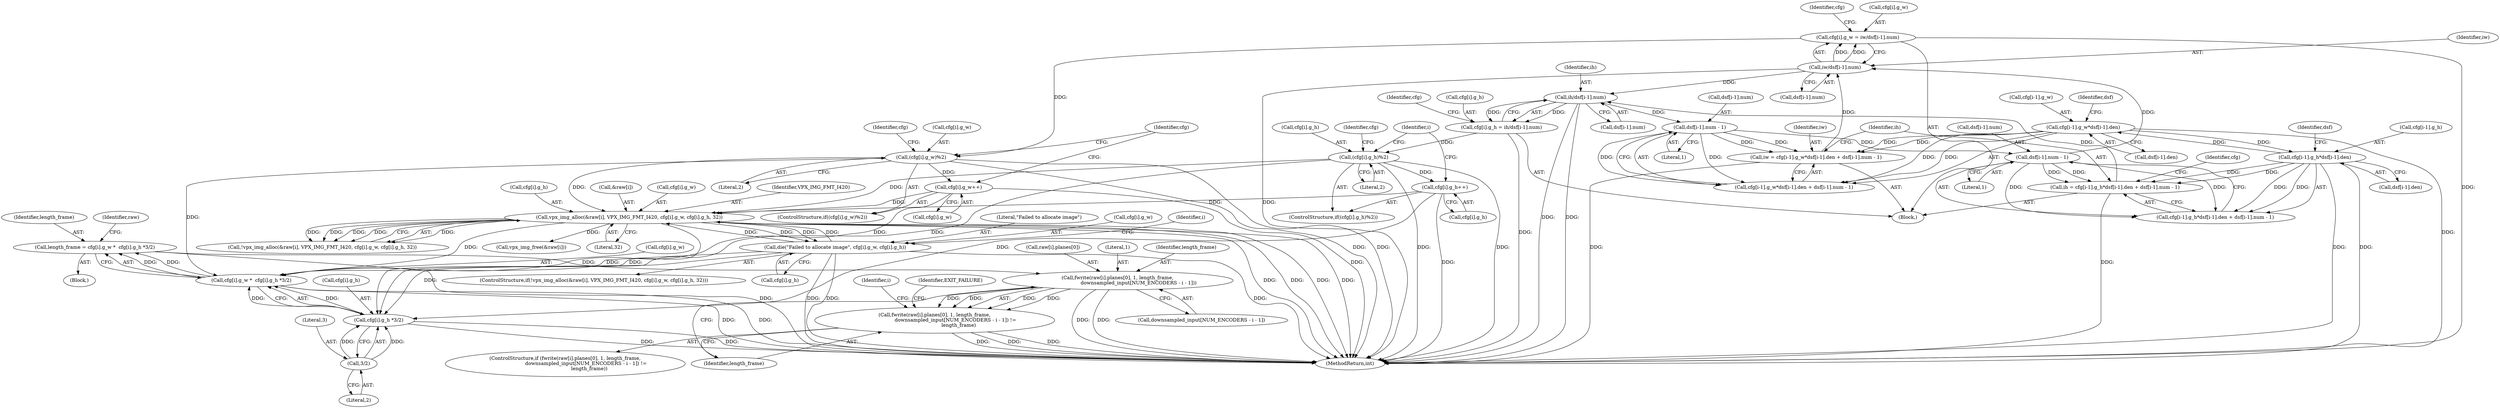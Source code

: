 digraph "0_Android_5a9753fca56f0eeb9f61e342b2fccffc364f9426_22@API" {
"1001284" [label="(Call,fwrite(raw[i].planes[0], 1, length_frame,\n                           downsampled_input[NUM_ENCODERS - i - 1]))"];
"1001265" [label="(Call,length_frame = cfg[i].g_w *  cfg[i].g_h *3/2)"];
"1001267" [label="(Call,cfg[i].g_w *  cfg[i].g_h *3/2)"];
"1000810" [label="(Call,vpx_img_alloc(&raw[i], VPX_IMG_FMT_I420, cfg[i].g_w, cfg[i].g_h, 32))"];
"1000827" [label="(Call,die(\"Failed to allocate image\", cfg[i].g_w, cfg[i].g_h))"];
"1000758" [label="(Call,cfg[i].g_w++)"];
"1000751" [label="(Call,(cfg[i].g_w)%2)"];
"1000720" [label="(Call,cfg[i].g_w = iw/dsf[i-1].num)"];
"1000726" [label="(Call,iw/dsf[i-1].num)"];
"1000665" [label="(Call,iw = cfg[i-1].g_w*dsf[i-1].den + dsf[i-1].num - 1)"];
"1000668" [label="(Call,cfg[i-1].g_w*dsf[i-1].den)"];
"1000696" [label="(Call,cfg[i-1].g_h*dsf[i-1].den)"];
"1000683" [label="(Call,dsf[i-1].num - 1)"];
"1000741" [label="(Call,ih/dsf[i-1].num)"];
"1000693" [label="(Call,ih = cfg[i-1].g_h*dsf[i-1].den + dsf[i-1].num - 1)"];
"1000711" [label="(Call,dsf[i-1].num - 1)"];
"1000772" [label="(Call,cfg[i].g_h++)"];
"1000765" [label="(Call,(cfg[i].g_h)%2)"];
"1000735" [label="(Call,cfg[i].g_h = ih/dsf[i-1].num)"];
"1001273" [label="(Call,cfg[i].g_h *3/2)"];
"1001279" [label="(Call,3/2)"];
"1001283" [label="(Call,fwrite(raw[i].planes[0], 1, length_frame,\n                           downsampled_input[NUM_ENCODERS - i - 1]) !=\n                               length_frame)"];
"1000772" [label="(Call,cfg[i].g_h++)"];
"1000764" [label="(ControlStructure,if((cfg[i].g_h)%2))"];
"1001267" [label="(Call,cfg[i].g_w *  cfg[i].g_h *3/2)"];
"1000821" [label="(Call,cfg[i].g_h)"];
"1000695" [label="(Call,cfg[i-1].g_h*dsf[i-1].den + dsf[i-1].num - 1)"];
"1000641" [label="(Identifier,i)"];
"1000666" [label="(Identifier,iw)"];
"1000759" [label="(Call,cfg[i].g_w)"];
"1000751" [label="(Call,(cfg[i].g_w)%2)"];
"1000768" [label="(Identifier,cfg)"];
"1000828" [label="(Literal,\"Failed to allocate image\")"];
"1000669" [label="(Call,cfg[i-1].g_w)"];
"1001274" [label="(Call,cfg[i].g_h)"];
"1001280" [label="(Literal,3)"];
"1000686" [label="(Identifier,dsf)"];
"1001283" [label="(Call,fwrite(raw[i].planes[0], 1, length_frame,\n                           downsampled_input[NUM_ENCODERS - i - 1]) !=\n                               length_frame)"];
"1000714" [label="(Identifier,dsf)"];
"1001731" [label="(MethodReturn,int)"];
"1000727" [label="(Identifier,iw)"];
"1000742" [label="(Identifier,ih)"];
"1000834" [label="(Call,cfg[i].g_h)"];
"1000741" [label="(Call,ih/dsf[i-1].num)"];
"1001693" [label="(Call,vpx_img_free(&raw[i]))"];
"1000811" [label="(Call,&raw[i])"];
"1000738" [label="(Identifier,cfg)"];
"1000665" [label="(Call,iw = cfg[i-1].g_w*dsf[i-1].den + dsf[i-1].num - 1)"];
"1001292" [label="(Literal,1)"];
"1000723" [label="(Identifier,cfg)"];
"1000697" [label="(Call,cfg[i-1].g_h)"];
"1001273" [label="(Call,cfg[i].g_h *3/2)"];
"1000676" [label="(Call,dsf[i-1].den)"];
"1000826" [label="(Literal,32)"];
"1000721" [label="(Call,cfg[i].g_w)"];
"1000728" [label="(Call,dsf[i-1].num)"];
"1000761" [label="(Identifier,cfg)"];
"1000766" [label="(Call,cfg[i].g_h)"];
"1000668" [label="(Call,cfg[i-1].g_w*dsf[i-1].den)"];
"1000743" [label="(Call,dsf[i-1].num)"];
"1000720" [label="(Call,cfg[i].g_w = iw/dsf[i-1].num)"];
"1000827" [label="(Call,die(\"Failed to allocate image\", cfg[i].g_w, cfg[i].g_h))"];
"1000771" [label="(Literal,2)"];
"1000808" [label="(ControlStructure,if(!vpx_img_alloc(&raw[i], VPX_IMG_FMT_I420, cfg[i].g_w, cfg[i].g_h, 32)))"];
"1001282" [label="(ControlStructure,if (fwrite(raw[i].planes[0], 1, length_frame,\n                           downsampled_input[NUM_ENCODERS - i - 1]) !=\n                               length_frame))"];
"1000829" [label="(Call,cfg[i].g_w)"];
"1000696" [label="(Call,cfg[i-1].g_h*dsf[i-1].den)"];
"1000758" [label="(Call,cfg[i].g_w++)"];
"1000757" [label="(Literal,2)"];
"1000667" [label="(Call,cfg[i-1].g_w*dsf[i-1].den + dsf[i-1].num - 1)"];
"1000807" [label="(Identifier,i)"];
"1000704" [label="(Call,dsf[i-1].den)"];
"1000810" [label="(Call,vpx_img_alloc(&raw[i], VPX_IMG_FMT_I420, cfg[i].g_w, cfg[i].g_h, 32))"];
"1000775" [label="(Identifier,cfg)"];
"1001288" [label="(Identifier,raw)"];
"1000754" [label="(Identifier,cfg)"];
"1000684" [label="(Call,dsf[i-1].num)"];
"1001304" [label="(Identifier,EXIT_FAILURE)"];
"1000816" [label="(Call,cfg[i].g_w)"];
"1000773" [label="(Call,cfg[i].g_h)"];
"1001266" [label="(Identifier,length_frame)"];
"1001268" [label="(Call,cfg[i].g_w)"];
"1001294" [label="(Call,downsampled_input[NUM_ENCODERS - i - 1])"];
"1000736" [label="(Call,cfg[i].g_h)"];
"1000663" [label="(Block,)"];
"1001284" [label="(Call,fwrite(raw[i].planes[0], 1, length_frame,\n                           downsampled_input[NUM_ENCODERS - i - 1]))"];
"1000726" [label="(Call,iw/dsf[i-1].num)"];
"1001301" [label="(Identifier,length_frame)"];
"1000712" [label="(Call,dsf[i-1].num)"];
"1000809" [label="(Call,!vpx_img_alloc(&raw[i], VPX_IMG_FMT_I420, cfg[i].g_w, cfg[i].g_h, 32))"];
"1001279" [label="(Call,3/2)"];
"1000750" [label="(ControlStructure,if((cfg[i].g_w)%2))"];
"1001281" [label="(Literal,2)"];
"1001293" [label="(Identifier,length_frame)"];
"1000752" [label="(Call,cfg[i].g_w)"];
"1000691" [label="(Literal,1)"];
"1000683" [label="(Call,dsf[i-1].num - 1)"];
"1000815" [label="(Identifier,VPX_IMG_FMT_I420)"];
"1001141" [label="(Identifier,i)"];
"1000694" [label="(Identifier,ih)"];
"1000735" [label="(Call,cfg[i].g_h = ih/dsf[i-1].num)"];
"1000765" [label="(Call,(cfg[i].g_h)%2)"];
"1000719" [label="(Literal,1)"];
"1000711" [label="(Call,dsf[i-1].num - 1)"];
"1001265" [label="(Call,length_frame = cfg[i].g_w *  cfg[i].g_h *3/2)"];
"1000693" [label="(Call,ih = cfg[i-1].g_h*dsf[i-1].den + dsf[i-1].num - 1)"];
"1001285" [label="(Call,raw[i].planes[0])"];
"1001142" [label="(Block,)"];
"1001284" -> "1001283"  [label="AST: "];
"1001284" -> "1001294"  [label="CFG: "];
"1001285" -> "1001284"  [label="AST: "];
"1001292" -> "1001284"  [label="AST: "];
"1001293" -> "1001284"  [label="AST: "];
"1001294" -> "1001284"  [label="AST: "];
"1001301" -> "1001284"  [label="CFG: "];
"1001284" -> "1001731"  [label="DDG: "];
"1001284" -> "1001731"  [label="DDG: "];
"1001284" -> "1001283"  [label="DDG: "];
"1001284" -> "1001283"  [label="DDG: "];
"1001284" -> "1001283"  [label="DDG: "];
"1001284" -> "1001283"  [label="DDG: "];
"1001265" -> "1001284"  [label="DDG: "];
"1001265" -> "1001142"  [label="AST: "];
"1001265" -> "1001267"  [label="CFG: "];
"1001266" -> "1001265"  [label="AST: "];
"1001267" -> "1001265"  [label="AST: "];
"1001288" -> "1001265"  [label="CFG: "];
"1001265" -> "1001731"  [label="DDG: "];
"1001267" -> "1001265"  [label="DDG: "];
"1001267" -> "1001265"  [label="DDG: "];
"1001267" -> "1001273"  [label="CFG: "];
"1001268" -> "1001267"  [label="AST: "];
"1001273" -> "1001267"  [label="AST: "];
"1001267" -> "1001731"  [label="DDG: "];
"1001267" -> "1001731"  [label="DDG: "];
"1000810" -> "1001267"  [label="DDG: "];
"1000827" -> "1001267"  [label="DDG: "];
"1000758" -> "1001267"  [label="DDG: "];
"1000751" -> "1001267"  [label="DDG: "];
"1001273" -> "1001267"  [label="DDG: "];
"1001273" -> "1001267"  [label="DDG: "];
"1000810" -> "1000809"  [label="AST: "];
"1000810" -> "1000826"  [label="CFG: "];
"1000811" -> "1000810"  [label="AST: "];
"1000815" -> "1000810"  [label="AST: "];
"1000816" -> "1000810"  [label="AST: "];
"1000821" -> "1000810"  [label="AST: "];
"1000826" -> "1000810"  [label="AST: "];
"1000809" -> "1000810"  [label="CFG: "];
"1000810" -> "1001731"  [label="DDG: "];
"1000810" -> "1001731"  [label="DDG: "];
"1000810" -> "1001731"  [label="DDG: "];
"1000810" -> "1001731"  [label="DDG: "];
"1000810" -> "1000809"  [label="DDG: "];
"1000810" -> "1000809"  [label="DDG: "];
"1000810" -> "1000809"  [label="DDG: "];
"1000810" -> "1000809"  [label="DDG: "];
"1000810" -> "1000809"  [label="DDG: "];
"1000827" -> "1000810"  [label="DDG: "];
"1000827" -> "1000810"  [label="DDG: "];
"1000758" -> "1000810"  [label="DDG: "];
"1000751" -> "1000810"  [label="DDG: "];
"1000772" -> "1000810"  [label="DDG: "];
"1000765" -> "1000810"  [label="DDG: "];
"1000810" -> "1000827"  [label="DDG: "];
"1000810" -> "1000827"  [label="DDG: "];
"1000810" -> "1001273"  [label="DDG: "];
"1000810" -> "1001693"  [label="DDG: "];
"1000827" -> "1000808"  [label="AST: "];
"1000827" -> "1000834"  [label="CFG: "];
"1000828" -> "1000827"  [label="AST: "];
"1000829" -> "1000827"  [label="AST: "];
"1000834" -> "1000827"  [label="AST: "];
"1000807" -> "1000827"  [label="CFG: "];
"1000827" -> "1001731"  [label="DDG: "];
"1000827" -> "1001731"  [label="DDG: "];
"1000827" -> "1001731"  [label="DDG: "];
"1000827" -> "1001273"  [label="DDG: "];
"1000758" -> "1000750"  [label="AST: "];
"1000758" -> "1000759"  [label="CFG: "];
"1000759" -> "1000758"  [label="AST: "];
"1000768" -> "1000758"  [label="CFG: "];
"1000758" -> "1001731"  [label="DDG: "];
"1000751" -> "1000758"  [label="DDG: "];
"1000751" -> "1000750"  [label="AST: "];
"1000751" -> "1000757"  [label="CFG: "];
"1000752" -> "1000751"  [label="AST: "];
"1000757" -> "1000751"  [label="AST: "];
"1000761" -> "1000751"  [label="CFG: "];
"1000768" -> "1000751"  [label="CFG: "];
"1000751" -> "1001731"  [label="DDG: "];
"1000751" -> "1001731"  [label="DDG: "];
"1000720" -> "1000751"  [label="DDG: "];
"1000720" -> "1000663"  [label="AST: "];
"1000720" -> "1000726"  [label="CFG: "];
"1000721" -> "1000720"  [label="AST: "];
"1000726" -> "1000720"  [label="AST: "];
"1000738" -> "1000720"  [label="CFG: "];
"1000720" -> "1001731"  [label="DDG: "];
"1000726" -> "1000720"  [label="DDG: "];
"1000726" -> "1000720"  [label="DDG: "];
"1000726" -> "1000728"  [label="CFG: "];
"1000727" -> "1000726"  [label="AST: "];
"1000728" -> "1000726"  [label="AST: "];
"1000726" -> "1001731"  [label="DDG: "];
"1000665" -> "1000726"  [label="DDG: "];
"1000711" -> "1000726"  [label="DDG: "];
"1000726" -> "1000741"  [label="DDG: "];
"1000665" -> "1000663"  [label="AST: "];
"1000665" -> "1000667"  [label="CFG: "];
"1000666" -> "1000665"  [label="AST: "];
"1000667" -> "1000665"  [label="AST: "];
"1000694" -> "1000665"  [label="CFG: "];
"1000665" -> "1001731"  [label="DDG: "];
"1000668" -> "1000665"  [label="DDG: "];
"1000668" -> "1000665"  [label="DDG: "];
"1000683" -> "1000665"  [label="DDG: "];
"1000683" -> "1000665"  [label="DDG: "];
"1000668" -> "1000667"  [label="AST: "];
"1000668" -> "1000676"  [label="CFG: "];
"1000669" -> "1000668"  [label="AST: "];
"1000676" -> "1000668"  [label="AST: "];
"1000686" -> "1000668"  [label="CFG: "];
"1000668" -> "1001731"  [label="DDG: "];
"1000668" -> "1000667"  [label="DDG: "];
"1000668" -> "1000667"  [label="DDG: "];
"1000696" -> "1000668"  [label="DDG: "];
"1000668" -> "1000696"  [label="DDG: "];
"1000696" -> "1000695"  [label="AST: "];
"1000696" -> "1000704"  [label="CFG: "];
"1000697" -> "1000696"  [label="AST: "];
"1000704" -> "1000696"  [label="AST: "];
"1000714" -> "1000696"  [label="CFG: "];
"1000696" -> "1001731"  [label="DDG: "];
"1000696" -> "1001731"  [label="DDG: "];
"1000696" -> "1000693"  [label="DDG: "];
"1000696" -> "1000693"  [label="DDG: "];
"1000696" -> "1000695"  [label="DDG: "];
"1000696" -> "1000695"  [label="DDG: "];
"1000683" -> "1000667"  [label="AST: "];
"1000683" -> "1000691"  [label="CFG: "];
"1000684" -> "1000683"  [label="AST: "];
"1000691" -> "1000683"  [label="AST: "];
"1000667" -> "1000683"  [label="CFG: "];
"1000683" -> "1000667"  [label="DDG: "];
"1000683" -> "1000667"  [label="DDG: "];
"1000741" -> "1000683"  [label="DDG: "];
"1000683" -> "1000711"  [label="DDG: "];
"1000741" -> "1000735"  [label="AST: "];
"1000741" -> "1000743"  [label="CFG: "];
"1000742" -> "1000741"  [label="AST: "];
"1000743" -> "1000741"  [label="AST: "];
"1000735" -> "1000741"  [label="CFG: "];
"1000741" -> "1001731"  [label="DDG: "];
"1000741" -> "1001731"  [label="DDG: "];
"1000741" -> "1000735"  [label="DDG: "];
"1000741" -> "1000735"  [label="DDG: "];
"1000693" -> "1000741"  [label="DDG: "];
"1000693" -> "1000663"  [label="AST: "];
"1000693" -> "1000695"  [label="CFG: "];
"1000694" -> "1000693"  [label="AST: "];
"1000695" -> "1000693"  [label="AST: "];
"1000723" -> "1000693"  [label="CFG: "];
"1000693" -> "1001731"  [label="DDG: "];
"1000711" -> "1000693"  [label="DDG: "];
"1000711" -> "1000693"  [label="DDG: "];
"1000711" -> "1000695"  [label="AST: "];
"1000711" -> "1000719"  [label="CFG: "];
"1000712" -> "1000711"  [label="AST: "];
"1000719" -> "1000711"  [label="AST: "];
"1000695" -> "1000711"  [label="CFG: "];
"1000711" -> "1000695"  [label="DDG: "];
"1000711" -> "1000695"  [label="DDG: "];
"1000772" -> "1000764"  [label="AST: "];
"1000772" -> "1000773"  [label="CFG: "];
"1000773" -> "1000772"  [label="AST: "];
"1000641" -> "1000772"  [label="CFG: "];
"1000772" -> "1001731"  [label="DDG: "];
"1000765" -> "1000772"  [label="DDG: "];
"1000772" -> "1001273"  [label="DDG: "];
"1000765" -> "1000764"  [label="AST: "];
"1000765" -> "1000771"  [label="CFG: "];
"1000766" -> "1000765"  [label="AST: "];
"1000771" -> "1000765"  [label="AST: "];
"1000775" -> "1000765"  [label="CFG: "];
"1000641" -> "1000765"  [label="CFG: "];
"1000765" -> "1001731"  [label="DDG: "];
"1000765" -> "1001731"  [label="DDG: "];
"1000735" -> "1000765"  [label="DDG: "];
"1000765" -> "1001273"  [label="DDG: "];
"1000735" -> "1000663"  [label="AST: "];
"1000736" -> "1000735"  [label="AST: "];
"1000754" -> "1000735"  [label="CFG: "];
"1000735" -> "1001731"  [label="DDG: "];
"1001273" -> "1001279"  [label="CFG: "];
"1001274" -> "1001273"  [label="AST: "];
"1001279" -> "1001273"  [label="AST: "];
"1001273" -> "1001731"  [label="DDG: "];
"1001273" -> "1001731"  [label="DDG: "];
"1001279" -> "1001273"  [label="DDG: "];
"1001279" -> "1001273"  [label="DDG: "];
"1001279" -> "1001281"  [label="CFG: "];
"1001280" -> "1001279"  [label="AST: "];
"1001281" -> "1001279"  [label="AST: "];
"1001283" -> "1001282"  [label="AST: "];
"1001283" -> "1001301"  [label="CFG: "];
"1001301" -> "1001283"  [label="AST: "];
"1001304" -> "1001283"  [label="CFG: "];
"1001141" -> "1001283"  [label="CFG: "];
"1001283" -> "1001731"  [label="DDG: "];
"1001283" -> "1001731"  [label="DDG: "];
"1001283" -> "1001731"  [label="DDG: "];
}
